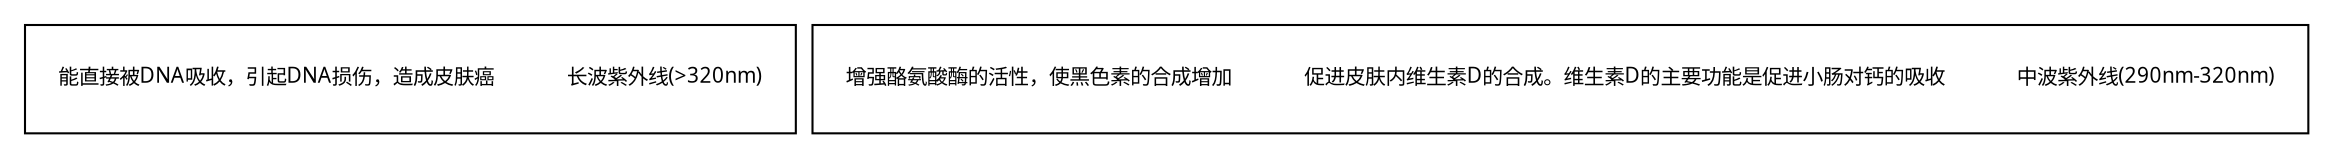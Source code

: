 digraph ast{
    fontname = "Microsoft YaHei";
    fontsize = 10;

    node [shape = circle, fontname = "Microsoft YaHei", fontsize = 10];
    edge [fontname = "Microsoft YaHei", fontsize = 10];
    node [shape="plaintext"];

    subgraph cluster_uv_320p {
        uv_320p     [ label = "长波紫外线(>320nm)" ];
        bad1        [ label = "激发皮肤产生活性氧类物质，引起DNA的继发性损伤" ];
    };  

    subgraph cluster_uv_290_320 {
        uv_290_320  [ label = "中波紫外线(290nm-320nm)" ];
        bad1        [ label = "能直接被DNA吸收，引起DNA损伤，造成皮肤癌" ];
        good1       [ label = "促进皮肤内维生素D的合成。维生素D的主要功能是促进小肠对钙的吸收" ];
        good2       [ label = "增强酪氨酸酶的活性，使黑色素的合成增加" ];
            };  

    subgraph cluster_uv_200_290 {
        label = "短波紫外线(200nm-290nm)"
    };  
}


